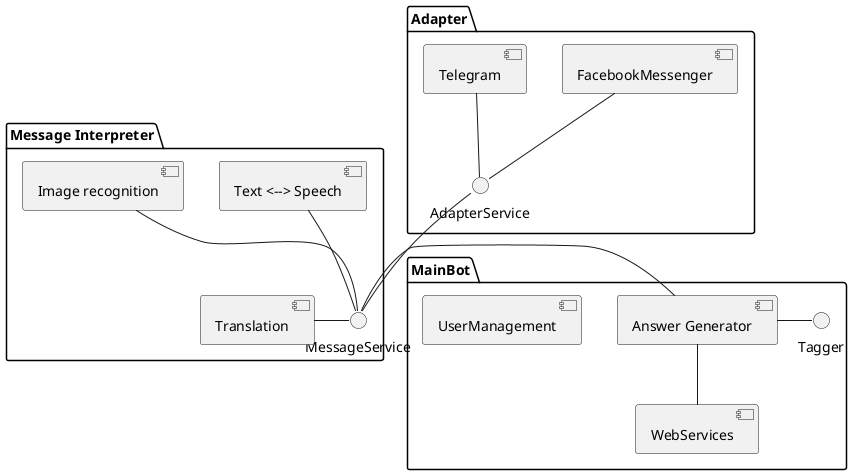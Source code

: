 @startuml

package "Adapter" {
[FacebookMessenger] -- AdapterService
[Telegram] -- AdapterService
}

package "Message Interpreter" {
   [Text <--> Speech] -- MessageService
   [Image recognition] -- MessageService
   AdapterService -- MessageService
   [Translation] - MessageService
   [Translation]
}

package "MainBot" {
[UserManagement]
MessageService - [Answer Generator]
[Answer Generator] - Tagger
[Answer Generator] -- [WebServices]
}

@enduml